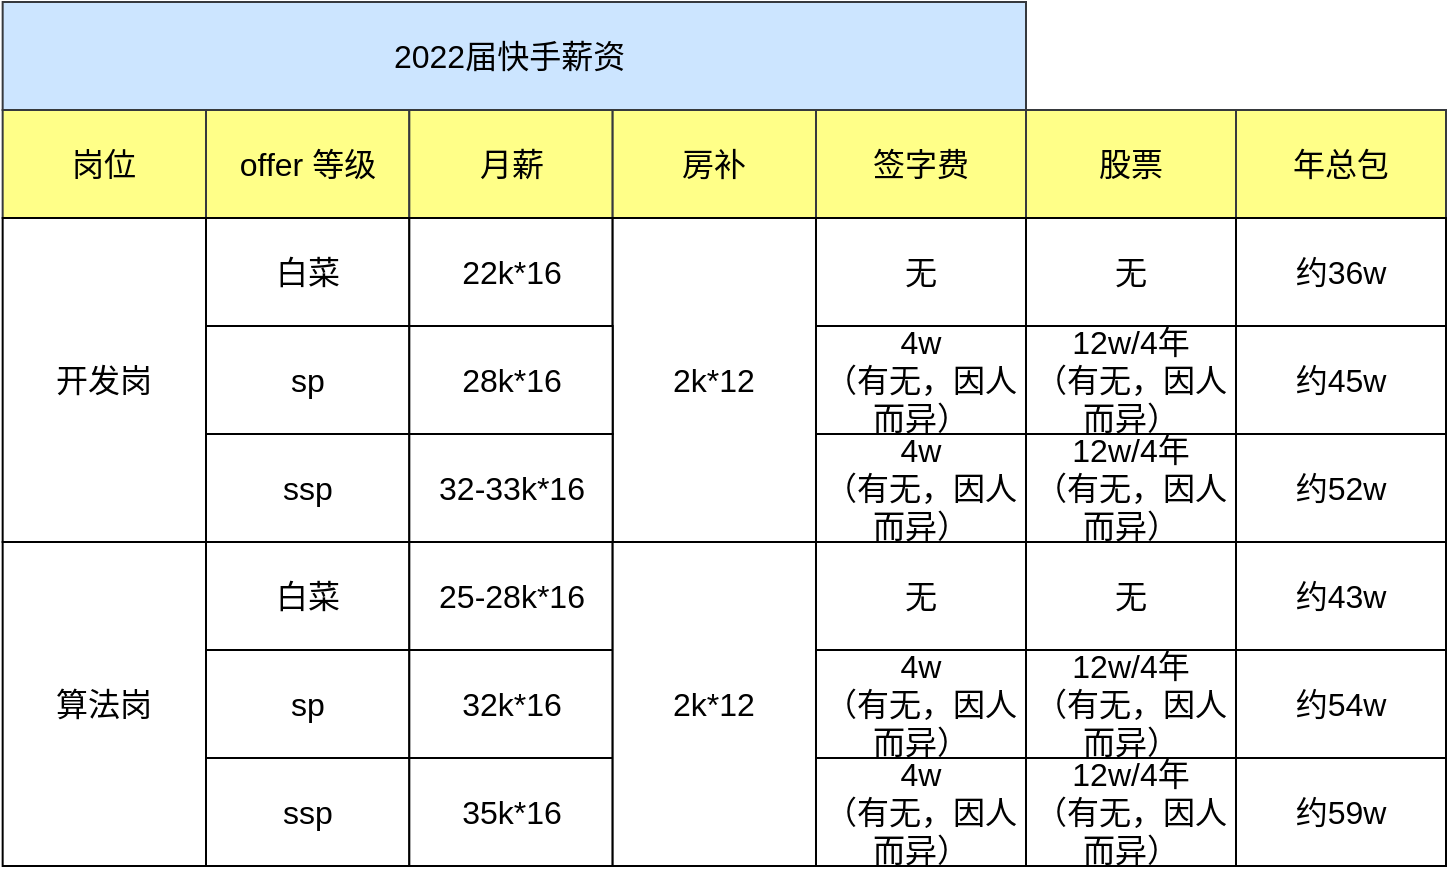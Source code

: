 <mxfile version="15.8.3" type="github">
  <diagram id="o1lI7uaFn6-g1FVOMqIx" name="Page-1">
    <mxGraphModel dx="1773" dy="558" grid="1" gridSize="10" guides="1" tooltips="1" connect="1" arrows="1" fold="1" page="1" pageScale="1" pageWidth="827" pageHeight="1169" math="0" shadow="0">
      <root>
        <mxCell id="0" />
        <mxCell id="1" parent="0" />
        <mxCell id="LmUMngHWBcQyNiguUtHR-1" value="2022届快手薪资&amp;nbsp;" style="rounded=0;whiteSpace=wrap;html=1;fontSize=16;fillColor=#cce5ff;strokeColor=#36393d;" vertex="1" parent="1">
          <mxGeometry x="-21.67" y="160" width="511.67" height="54" as="geometry" />
        </mxCell>
        <mxCell id="LmUMngHWBcQyNiguUtHR-2" value="offer 等级" style="rounded=0;whiteSpace=wrap;html=1;fontSize=16;fillColor=#ffff88;strokeColor=#36393d;" vertex="1" parent="1">
          <mxGeometry x="80" y="214" width="101.667" height="54" as="geometry" />
        </mxCell>
        <mxCell id="LmUMngHWBcQyNiguUtHR-3" value="月薪" style="rounded=0;whiteSpace=wrap;html=1;fontSize=16;fillColor=#ffff88;strokeColor=#36393d;" vertex="1" parent="1">
          <mxGeometry x="181.667" y="214" width="101.667" height="54" as="geometry" />
        </mxCell>
        <mxCell id="LmUMngHWBcQyNiguUtHR-4" value="房补" style="rounded=0;whiteSpace=wrap;html=1;fontSize=16;fillColor=#ffff88;strokeColor=#36393d;" vertex="1" parent="1">
          <mxGeometry x="283.33" y="214" width="101.667" height="54" as="geometry" />
        </mxCell>
        <mxCell id="LmUMngHWBcQyNiguUtHR-5" value="白菜" style="rounded=0;whiteSpace=wrap;html=1;fontSize=16;" vertex="1" parent="1">
          <mxGeometry x="80" y="268" width="101.667" height="54" as="geometry" />
        </mxCell>
        <mxCell id="LmUMngHWBcQyNiguUtHR-6" value="22k*16" style="rounded=0;whiteSpace=wrap;html=1;fontSize=16;" vertex="1" parent="1">
          <mxGeometry x="181.667" y="268" width="101.667" height="54" as="geometry" />
        </mxCell>
        <mxCell id="LmUMngHWBcQyNiguUtHR-7" value="2k*12" style="rounded=0;whiteSpace=wrap;html=1;fontSize=16;" vertex="1" parent="1">
          <mxGeometry x="283.33" y="268" width="101.667" height="162" as="geometry" />
        </mxCell>
        <mxCell id="LmUMngHWBcQyNiguUtHR-8" value="sp" style="rounded=0;whiteSpace=wrap;html=1;fontSize=16;" vertex="1" parent="1">
          <mxGeometry x="80" y="322" width="101.667" height="54" as="geometry" />
        </mxCell>
        <mxCell id="LmUMngHWBcQyNiguUtHR-9" value="28k*16" style="rounded=0;whiteSpace=wrap;html=1;fontSize=16;" vertex="1" parent="1">
          <mxGeometry x="181.667" y="322" width="101.667" height="54" as="geometry" />
        </mxCell>
        <mxCell id="LmUMngHWBcQyNiguUtHR-10" value="ssp" style="rounded=0;whiteSpace=wrap;html=1;fontSize=16;" vertex="1" parent="1">
          <mxGeometry x="80" y="376" width="101.667" height="54" as="geometry" />
        </mxCell>
        <mxCell id="LmUMngHWBcQyNiguUtHR-11" value="32-33k*16" style="rounded=0;whiteSpace=wrap;html=1;fontSize=16;" vertex="1" parent="1">
          <mxGeometry x="181.667" y="376" width="101.667" height="54" as="geometry" />
        </mxCell>
        <mxCell id="LmUMngHWBcQyNiguUtHR-12" value="岗位" style="rounded=0;whiteSpace=wrap;html=1;fontSize=16;fillColor=#ffff88;strokeColor=#36393d;" vertex="1" parent="1">
          <mxGeometry x="-21.67" y="214" width="101.667" height="54" as="geometry" />
        </mxCell>
        <mxCell id="LmUMngHWBcQyNiguUtHR-13" value="开发岗" style="rounded=0;whiteSpace=wrap;html=1;fontSize=16;" vertex="1" parent="1">
          <mxGeometry x="-21.67" y="268" width="101.67" height="162" as="geometry" />
        </mxCell>
        <mxCell id="LmUMngHWBcQyNiguUtHR-14" value="白菜" style="rounded=0;whiteSpace=wrap;html=1;fontSize=16;" vertex="1" parent="1">
          <mxGeometry x="80" y="430" width="101.667" height="54" as="geometry" />
        </mxCell>
        <mxCell id="LmUMngHWBcQyNiguUtHR-15" value="sp" style="rounded=0;whiteSpace=wrap;html=1;fontSize=16;" vertex="1" parent="1">
          <mxGeometry x="80" y="484" width="101.667" height="54" as="geometry" />
        </mxCell>
        <mxCell id="LmUMngHWBcQyNiguUtHR-16" value="ssp" style="rounded=0;whiteSpace=wrap;html=1;fontSize=16;" vertex="1" parent="1">
          <mxGeometry x="80" y="538" width="101.667" height="54" as="geometry" />
        </mxCell>
        <mxCell id="LmUMngHWBcQyNiguUtHR-17" value="25-28k*16" style="rounded=0;whiteSpace=wrap;html=1;fontSize=16;" vertex="1" parent="1">
          <mxGeometry x="181.667" y="430" width="101.667" height="54" as="geometry" />
        </mxCell>
        <mxCell id="LmUMngHWBcQyNiguUtHR-18" value="32k*16" style="rounded=0;whiteSpace=wrap;html=1;fontSize=16;" vertex="1" parent="1">
          <mxGeometry x="181.667" y="484" width="101.667" height="54" as="geometry" />
        </mxCell>
        <mxCell id="LmUMngHWBcQyNiguUtHR-19" value="35k*16" style="rounded=0;whiteSpace=wrap;html=1;fontSize=16;" vertex="1" parent="1">
          <mxGeometry x="181.667" y="538" width="101.667" height="54" as="geometry" />
        </mxCell>
        <mxCell id="LmUMngHWBcQyNiguUtHR-20" value="年总包" style="rounded=0;whiteSpace=wrap;html=1;fontSize=16;fillColor=#ffff88;strokeColor=#36393d;" vertex="1" parent="1">
          <mxGeometry x="595" y="214" width="105" height="54" as="geometry" />
        </mxCell>
        <mxCell id="LmUMngHWBcQyNiguUtHR-21" value="2k*12" style="rounded=0;whiteSpace=wrap;html=1;fontSize=16;" vertex="1" parent="1">
          <mxGeometry x="283.33" y="430" width="101.667" height="162" as="geometry" />
        </mxCell>
        <mxCell id="LmUMngHWBcQyNiguUtHR-22" value="算法岗" style="rounded=0;whiteSpace=wrap;html=1;fontSize=16;" vertex="1" parent="1">
          <mxGeometry x="-21.67" y="430" width="101.67" height="162" as="geometry" />
        </mxCell>
        <mxCell id="LmUMngHWBcQyNiguUtHR-23" value="约36w" style="rounded=0;whiteSpace=wrap;html=1;fontSize=16;" vertex="1" parent="1">
          <mxGeometry x="595" y="268" width="105" height="54" as="geometry" />
        </mxCell>
        <mxCell id="LmUMngHWBcQyNiguUtHR-24" value="约45w" style="rounded=0;whiteSpace=wrap;html=1;fontSize=16;" vertex="1" parent="1">
          <mxGeometry x="595" y="322" width="105" height="54" as="geometry" />
        </mxCell>
        <mxCell id="LmUMngHWBcQyNiguUtHR-25" value="约52w" style="rounded=0;whiteSpace=wrap;html=1;fontSize=16;" vertex="1" parent="1">
          <mxGeometry x="595" y="376" width="105" height="54" as="geometry" />
        </mxCell>
        <mxCell id="LmUMngHWBcQyNiguUtHR-26" value="约43w" style="rounded=0;whiteSpace=wrap;html=1;fontSize=16;" vertex="1" parent="1">
          <mxGeometry x="595" y="430" width="105" height="54" as="geometry" />
        </mxCell>
        <mxCell id="LmUMngHWBcQyNiguUtHR-27" value="约54w" style="rounded=0;whiteSpace=wrap;html=1;fontSize=16;" vertex="1" parent="1">
          <mxGeometry x="595" y="484" width="105" height="54" as="geometry" />
        </mxCell>
        <mxCell id="LmUMngHWBcQyNiguUtHR-28" value="约59w" style="rounded=0;whiteSpace=wrap;html=1;fontSize=16;" vertex="1" parent="1">
          <mxGeometry x="595" y="538" width="105" height="54" as="geometry" />
        </mxCell>
        <mxCell id="LmUMngHWBcQyNiguUtHR-32" value="签字费" style="rounded=0;whiteSpace=wrap;html=1;fontSize=16;fillColor=#ffff88;strokeColor=#36393d;" vertex="1" parent="1">
          <mxGeometry x="385" y="214" width="105" height="54" as="geometry" />
        </mxCell>
        <mxCell id="LmUMngHWBcQyNiguUtHR-33" value="无" style="rounded=0;whiteSpace=wrap;html=1;fontSize=16;" vertex="1" parent="1">
          <mxGeometry x="385" y="268" width="105" height="54" as="geometry" />
        </mxCell>
        <mxCell id="LmUMngHWBcQyNiguUtHR-34" value="4w&lt;br&gt;（有无，因人而异）" style="rounded=0;whiteSpace=wrap;html=1;fontSize=16;" vertex="1" parent="1">
          <mxGeometry x="385" y="322" width="105" height="54" as="geometry" />
        </mxCell>
        <mxCell id="LmUMngHWBcQyNiguUtHR-35" value="4w&lt;br&gt;（有无，因人而异）" style="rounded=0;whiteSpace=wrap;html=1;fontSize=16;" vertex="1" parent="1">
          <mxGeometry x="385" y="376" width="105" height="54" as="geometry" />
        </mxCell>
        <mxCell id="LmUMngHWBcQyNiguUtHR-36" value="无" style="rounded=0;whiteSpace=wrap;html=1;fontSize=16;" vertex="1" parent="1">
          <mxGeometry x="385" y="430" width="105" height="54" as="geometry" />
        </mxCell>
        <mxCell id="LmUMngHWBcQyNiguUtHR-37" value="4w&lt;br&gt;（有无，因人而异）" style="rounded=0;whiteSpace=wrap;html=1;fontSize=16;" vertex="1" parent="1">
          <mxGeometry x="385" y="484" width="105" height="54" as="geometry" />
        </mxCell>
        <mxCell id="LmUMngHWBcQyNiguUtHR-38" value="4w&lt;br&gt;（有无，因人而异）" style="rounded=0;whiteSpace=wrap;html=1;fontSize=16;" vertex="1" parent="1">
          <mxGeometry x="385" y="538" width="105" height="54" as="geometry" />
        </mxCell>
        <mxCell id="LmUMngHWBcQyNiguUtHR-39" value="股票" style="rounded=0;whiteSpace=wrap;html=1;fontSize=16;fillColor=#ffff88;strokeColor=#36393d;" vertex="1" parent="1">
          <mxGeometry x="490" y="214" width="105" height="54" as="geometry" />
        </mxCell>
        <mxCell id="LmUMngHWBcQyNiguUtHR-40" value="无" style="rounded=0;whiteSpace=wrap;html=1;fontSize=16;" vertex="1" parent="1">
          <mxGeometry x="490" y="268" width="105" height="54" as="geometry" />
        </mxCell>
        <mxCell id="LmUMngHWBcQyNiguUtHR-41" value="12w/4年&lt;br&gt;（有无，因人而异）" style="rounded=0;whiteSpace=wrap;html=1;fontSize=16;" vertex="1" parent="1">
          <mxGeometry x="490" y="322" width="105" height="54" as="geometry" />
        </mxCell>
        <mxCell id="LmUMngHWBcQyNiguUtHR-42" value="12w/4年&lt;br&gt;（有无，因人而异）" style="rounded=0;whiteSpace=wrap;html=1;fontSize=16;" vertex="1" parent="1">
          <mxGeometry x="490" y="376" width="105" height="54" as="geometry" />
        </mxCell>
        <mxCell id="LmUMngHWBcQyNiguUtHR-43" value="无" style="rounded=0;whiteSpace=wrap;html=1;fontSize=16;" vertex="1" parent="1">
          <mxGeometry x="490" y="430" width="105" height="54" as="geometry" />
        </mxCell>
        <mxCell id="LmUMngHWBcQyNiguUtHR-44" value="12w/4年&lt;br&gt;（有无，因人而异）" style="rounded=0;whiteSpace=wrap;html=1;fontSize=16;" vertex="1" parent="1">
          <mxGeometry x="490" y="484" width="105" height="54" as="geometry" />
        </mxCell>
        <mxCell id="LmUMngHWBcQyNiguUtHR-45" value="12w/4年&lt;br&gt;（有无，因人而异）" style="rounded=0;whiteSpace=wrap;html=1;fontSize=16;" vertex="1" parent="1">
          <mxGeometry x="490" y="538" width="105" height="54" as="geometry" />
        </mxCell>
      </root>
    </mxGraphModel>
  </diagram>
</mxfile>
